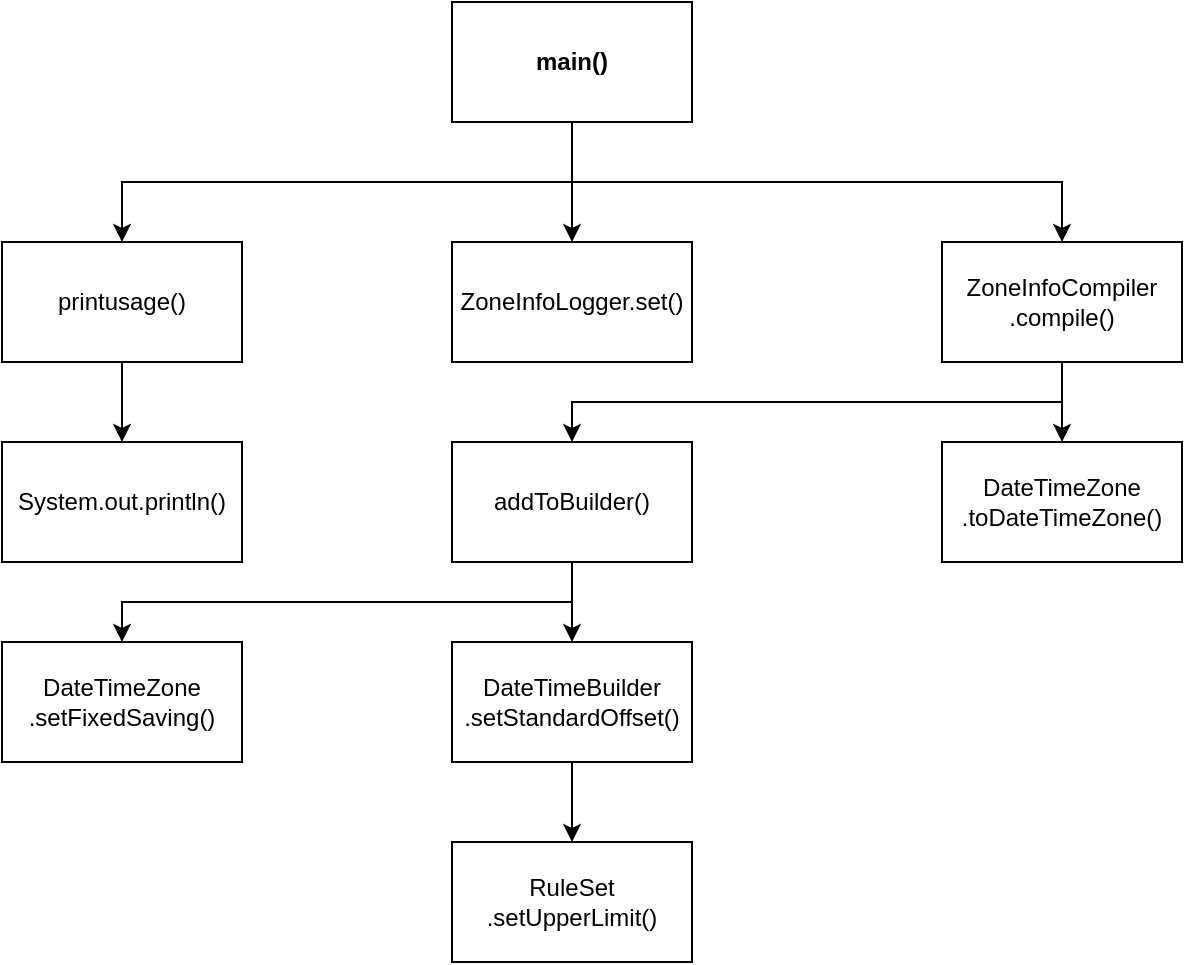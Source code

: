 <mxfile version="13.7.7" type="github"><diagram id="pfbl9euY2H1Nn4CglORx" name="Page-1"><mxGraphModel dx="1002" dy="687" grid="1" gridSize="10" guides="1" tooltips="1" connect="1" arrows="1" fold="1" page="1" pageScale="1" pageWidth="850" pageHeight="1100" math="0" shadow="0"><root><mxCell id="0"/><mxCell id="1" parent="0"/><mxCell id="NVMrotG4k1RPWOl-DQWi-3" style="edgeStyle=orthogonalEdgeStyle;rounded=0;orthogonalLoop=1;jettySize=auto;html=1;exitX=0.5;exitY=1;exitDx=0;exitDy=0;" edge="1" parent="1" source="NVMrotG4k1RPWOl-DQWi-1" target="NVMrotG4k1RPWOl-DQWi-2"><mxGeometry relative="1" as="geometry"/></mxCell><mxCell id="NVMrotG4k1RPWOl-DQWi-6" style="edgeStyle=orthogonalEdgeStyle;rounded=0;orthogonalLoop=1;jettySize=auto;html=1;exitX=0.5;exitY=1;exitDx=0;exitDy=0;" edge="1" parent="1" source="NVMrotG4k1RPWOl-DQWi-1" target="NVMrotG4k1RPWOl-DQWi-7"><mxGeometry relative="1" as="geometry"><mxPoint x="480" y="160" as="targetPoint"/></mxGeometry></mxCell><mxCell id="NVMrotG4k1RPWOl-DQWi-9" style="edgeStyle=orthogonalEdgeStyle;rounded=0;orthogonalLoop=1;jettySize=auto;html=1;exitX=0.5;exitY=1;exitDx=0;exitDy=0;" edge="1" parent="1" source="NVMrotG4k1RPWOl-DQWi-1" target="NVMrotG4k1RPWOl-DQWi-8"><mxGeometry relative="1" as="geometry"/></mxCell><mxCell id="NVMrotG4k1RPWOl-DQWi-1" value="main()" style="rounded=0;whiteSpace=wrap;html=1;fontStyle=1" vertex="1" parent="1"><mxGeometry x="365" y="40" width="120" height="60" as="geometry"/></mxCell><mxCell id="NVMrotG4k1RPWOl-DQWi-5" style="edgeStyle=orthogonalEdgeStyle;rounded=0;orthogonalLoop=1;jettySize=auto;html=1;exitX=0.5;exitY=1;exitDx=0;exitDy=0;" edge="1" parent="1" source="NVMrotG4k1RPWOl-DQWi-2" target="NVMrotG4k1RPWOl-DQWi-4"><mxGeometry relative="1" as="geometry"/></mxCell><mxCell id="NVMrotG4k1RPWOl-DQWi-2" value="printusage()" style="rounded=0;whiteSpace=wrap;html=1;" vertex="1" parent="1"><mxGeometry x="140" y="160" width="120" height="60" as="geometry"/></mxCell><mxCell id="NVMrotG4k1RPWOl-DQWi-4" value="System.out.println()" style="rounded=0;whiteSpace=wrap;html=1;" vertex="1" parent="1"><mxGeometry x="140" y="260" width="120" height="60" as="geometry"/></mxCell><mxCell id="NVMrotG4k1RPWOl-DQWi-7" value="ZoneInfoLogger.set()" style="rounded=0;whiteSpace=wrap;html=1;" vertex="1" parent="1"><mxGeometry x="365" y="160" width="120" height="60" as="geometry"/></mxCell><mxCell id="NVMrotG4k1RPWOl-DQWi-12" style="edgeStyle=orthogonalEdgeStyle;rounded=0;orthogonalLoop=1;jettySize=auto;html=1;exitX=0.5;exitY=1;exitDx=0;exitDy=0;entryX=0.5;entryY=0;entryDx=0;entryDy=0;" edge="1" parent="1" source="NVMrotG4k1RPWOl-DQWi-8" target="NVMrotG4k1RPWOl-DQWi-10"><mxGeometry relative="1" as="geometry"/></mxCell><mxCell id="NVMrotG4k1RPWOl-DQWi-14" style="edgeStyle=orthogonalEdgeStyle;rounded=0;orthogonalLoop=1;jettySize=auto;html=1;exitX=0.5;exitY=1;exitDx=0;exitDy=0;entryX=0.5;entryY=0;entryDx=0;entryDy=0;" edge="1" parent="1" source="NVMrotG4k1RPWOl-DQWi-8" target="NVMrotG4k1RPWOl-DQWi-13"><mxGeometry relative="1" as="geometry"/></mxCell><mxCell id="NVMrotG4k1RPWOl-DQWi-8" value="ZoneInfoCompiler&lt;br&gt;.compile()" style="rounded=0;whiteSpace=wrap;html=1;" vertex="1" parent="1"><mxGeometry x="610" y="160" width="120" height="60" as="geometry"/></mxCell><mxCell id="NVMrotG4k1RPWOl-DQWi-17" style="edgeStyle=orthogonalEdgeStyle;rounded=0;orthogonalLoop=1;jettySize=auto;html=1;exitX=0.5;exitY=1;exitDx=0;exitDy=0;entryX=0.5;entryY=0;entryDx=0;entryDy=0;" edge="1" parent="1" source="NVMrotG4k1RPWOl-DQWi-10" target="NVMrotG4k1RPWOl-DQWi-16"><mxGeometry relative="1" as="geometry"/></mxCell><mxCell id="NVMrotG4k1RPWOl-DQWi-18" style="edgeStyle=orthogonalEdgeStyle;rounded=0;orthogonalLoop=1;jettySize=auto;html=1;exitX=0.5;exitY=1;exitDx=0;exitDy=0;" edge="1" parent="1" source="NVMrotG4k1RPWOl-DQWi-10" target="NVMrotG4k1RPWOl-DQWi-15"><mxGeometry relative="1" as="geometry"/></mxCell><mxCell id="NVMrotG4k1RPWOl-DQWi-10" value="addToBuilder()" style="rounded=0;whiteSpace=wrap;html=1;" vertex="1" parent="1"><mxGeometry x="365" y="260" width="120" height="60" as="geometry"/></mxCell><mxCell id="NVMrotG4k1RPWOl-DQWi-13" value="DateTimeZone&lt;br&gt;.toDateTimeZone()" style="rounded=0;whiteSpace=wrap;html=1;" vertex="1" parent="1"><mxGeometry x="610" y="260" width="120" height="60" as="geometry"/></mxCell><mxCell id="NVMrotG4k1RPWOl-DQWi-15" value="DateTimeZone&lt;br&gt;.setFixedSaving()" style="rounded=0;whiteSpace=wrap;html=1;" vertex="1" parent="1"><mxGeometry x="140" y="360" width="120" height="60" as="geometry"/></mxCell><mxCell id="NVMrotG4k1RPWOl-DQWi-20" style="edgeStyle=orthogonalEdgeStyle;rounded=0;orthogonalLoop=1;jettySize=auto;html=1;exitX=0.5;exitY=1;exitDx=0;exitDy=0;" edge="1" parent="1" source="NVMrotG4k1RPWOl-DQWi-16" target="NVMrotG4k1RPWOl-DQWi-19"><mxGeometry relative="1" as="geometry"/></mxCell><mxCell id="NVMrotG4k1RPWOl-DQWi-16" value="DateTimeBuilder&lt;br&gt;.setStandardOffset()" style="rounded=0;whiteSpace=wrap;html=1;" vertex="1" parent="1"><mxGeometry x="365" y="360" width="120" height="60" as="geometry"/></mxCell><mxCell id="NVMrotG4k1RPWOl-DQWi-19" value="RuleSet&lt;br&gt;.setUpperLimit()" style="rounded=0;whiteSpace=wrap;html=1;" vertex="1" parent="1"><mxGeometry x="365" y="460" width="120" height="60" as="geometry"/></mxCell></root></mxGraphModel></diagram></mxfile>